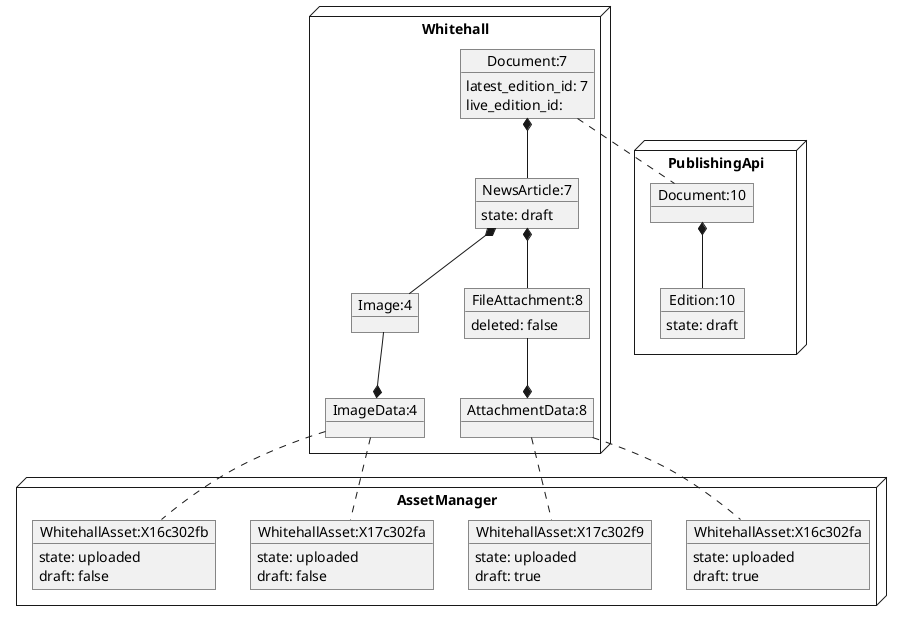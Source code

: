 @startuml
node Whitehall {
object "Document:7" as Document_7 {
  latest_edition_id: 7
  live_edition_id:
}
together {
object "NewsArticle:7" as NewsArticle_7 {
  state: draft
}
Document_7 *-- NewsArticle_7
object "FileAttachment:8" as FileAttachment_8 {
  deleted: false
}
NewsArticle_7 *-- FileAttachment_8
object "Image:4" as Image_4 {
}
NewsArticle_7 *-- Image_4
}
object "AttachmentData:8" as AttachmentData_8 {
}
AttachmentData_8 *-u- FileAttachment_8
object "ImageData:4" as ImageData_4 {
}
ImageData_4 *-u- Image_4
}


node PublishingApi {
object "Document:10" as pubapi_Document_10 {
}
object "Edition:10" as pubapi_Edition_10 {
  state: draft
}
pubapi_Document_10 *-- pubapi_Edition_10
}

node AssetManager {
object "WhitehallAsset:X16c302fa" as am_WhitehallAsset_X16c302fa {
  state: uploaded
  draft: true
}
object "WhitehallAsset:X17c302f9" as am_WhitehallAsset_X17c302f9 {
  state: uploaded
  draft: true
}

object "WhitehallAsset:X17c302fa" as am_WhitehallAsset_X17c302fa {
  state: uploaded
  draft: false
}
object "WhitehallAsset:X16c302fb" as am_WhitehallAsset_X16c302fb {
  state: uploaded
  draft: false
}
}


Document_7 .. pubapi_Document_10
ImageData_4 .. am_WhitehallAsset_X17c302fa
ImageData_4 .. am_WhitehallAsset_X16c302fb
AttachmentData_8 .. am_WhitehallAsset_X16c302fa
AttachmentData_8 .. am_WhitehallAsset_X17c302f9
@enduml